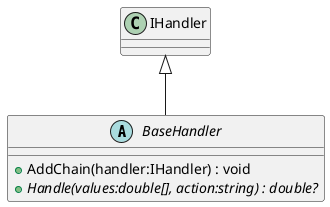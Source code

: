 @startuml
abstract class BaseHandler {
    + AddChain(handler:IHandler) : void
    + {abstract} Handle(values:double[], action:string) : double?
}
IHandler <|-- BaseHandler
@enduml
